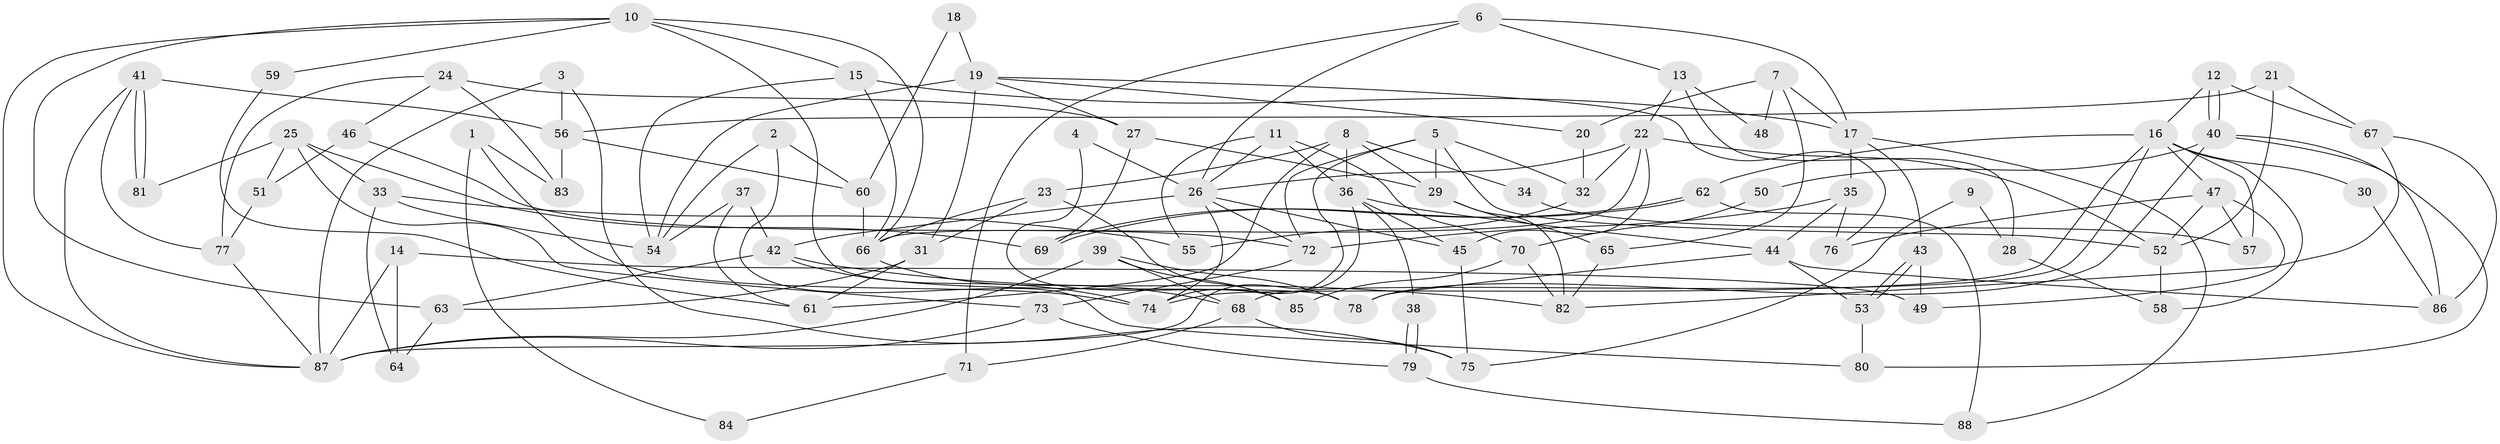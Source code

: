 // Generated by graph-tools (version 1.1) at 2025/15/03/09/25 04:15:12]
// undirected, 88 vertices, 176 edges
graph export_dot {
graph [start="1"]
  node [color=gray90,style=filled];
  1;
  2;
  3;
  4;
  5;
  6;
  7;
  8;
  9;
  10;
  11;
  12;
  13;
  14;
  15;
  16;
  17;
  18;
  19;
  20;
  21;
  22;
  23;
  24;
  25;
  26;
  27;
  28;
  29;
  30;
  31;
  32;
  33;
  34;
  35;
  36;
  37;
  38;
  39;
  40;
  41;
  42;
  43;
  44;
  45;
  46;
  47;
  48;
  49;
  50;
  51;
  52;
  53;
  54;
  55;
  56;
  57;
  58;
  59;
  60;
  61;
  62;
  63;
  64;
  65;
  66;
  67;
  68;
  69;
  70;
  71;
  72;
  73;
  74;
  75;
  76;
  77;
  78;
  79;
  80;
  81;
  82;
  83;
  84;
  85;
  86;
  87;
  88;
  1 -- 74;
  1 -- 83;
  1 -- 84;
  2 -- 80;
  2 -- 60;
  2 -- 54;
  3 -- 87;
  3 -- 56;
  3 -- 75;
  4 -- 26;
  4 -- 85;
  5 -- 74;
  5 -- 32;
  5 -- 29;
  5 -- 52;
  5 -- 72;
  6 -- 17;
  6 -- 26;
  6 -- 13;
  6 -- 71;
  7 -- 17;
  7 -- 20;
  7 -- 48;
  7 -- 65;
  8 -- 23;
  8 -- 36;
  8 -- 29;
  8 -- 34;
  8 -- 61;
  9 -- 75;
  9 -- 28;
  10 -- 15;
  10 -- 63;
  10 -- 59;
  10 -- 66;
  10 -- 78;
  10 -- 87;
  11 -- 26;
  11 -- 36;
  11 -- 55;
  11 -- 70;
  12 -- 40;
  12 -- 40;
  12 -- 16;
  12 -- 67;
  13 -- 22;
  13 -- 28;
  13 -- 48;
  14 -- 87;
  14 -- 64;
  14 -- 49;
  15 -- 66;
  15 -- 54;
  15 -- 17;
  16 -- 74;
  16 -- 47;
  16 -- 30;
  16 -- 57;
  16 -- 58;
  16 -- 62;
  16 -- 68;
  17 -- 35;
  17 -- 43;
  17 -- 88;
  18 -- 60;
  18 -- 19;
  19 -- 76;
  19 -- 27;
  19 -- 20;
  19 -- 31;
  19 -- 54;
  20 -- 32;
  21 -- 67;
  21 -- 52;
  21 -- 56;
  22 -- 45;
  22 -- 66;
  22 -- 26;
  22 -- 32;
  22 -- 52;
  23 -- 66;
  23 -- 85;
  23 -- 31;
  24 -- 27;
  24 -- 77;
  24 -- 46;
  24 -- 83;
  25 -- 73;
  25 -- 51;
  25 -- 33;
  25 -- 69;
  25 -- 81;
  26 -- 42;
  26 -- 45;
  26 -- 72;
  26 -- 74;
  27 -- 29;
  27 -- 69;
  28 -- 58;
  29 -- 65;
  29 -- 82;
  30 -- 86;
  31 -- 61;
  31 -- 63;
  32 -- 55;
  33 -- 54;
  33 -- 55;
  33 -- 64;
  34 -- 57;
  35 -- 72;
  35 -- 44;
  35 -- 76;
  36 -- 87;
  36 -- 45;
  36 -- 38;
  36 -- 44;
  37 -- 61;
  37 -- 54;
  37 -- 42;
  38 -- 79;
  38 -- 79;
  39 -- 87;
  39 -- 78;
  39 -- 68;
  39 -- 85;
  40 -- 86;
  40 -- 50;
  40 -- 78;
  40 -- 80;
  41 -- 87;
  41 -- 81;
  41 -- 81;
  41 -- 56;
  41 -- 77;
  42 -- 82;
  42 -- 63;
  42 -- 74;
  43 -- 53;
  43 -- 53;
  43 -- 49;
  44 -- 78;
  44 -- 53;
  44 -- 86;
  45 -- 75;
  46 -- 72;
  46 -- 51;
  47 -- 52;
  47 -- 49;
  47 -- 57;
  47 -- 76;
  50 -- 70;
  51 -- 77;
  52 -- 58;
  53 -- 80;
  56 -- 60;
  56 -- 83;
  59 -- 61;
  60 -- 66;
  62 -- 69;
  62 -- 69;
  62 -- 88;
  63 -- 64;
  65 -- 82;
  66 -- 68;
  67 -- 82;
  67 -- 86;
  68 -- 71;
  68 -- 75;
  70 -- 82;
  70 -- 85;
  71 -- 84;
  72 -- 73;
  73 -- 79;
  73 -- 87;
  77 -- 87;
  79 -- 88;
}
